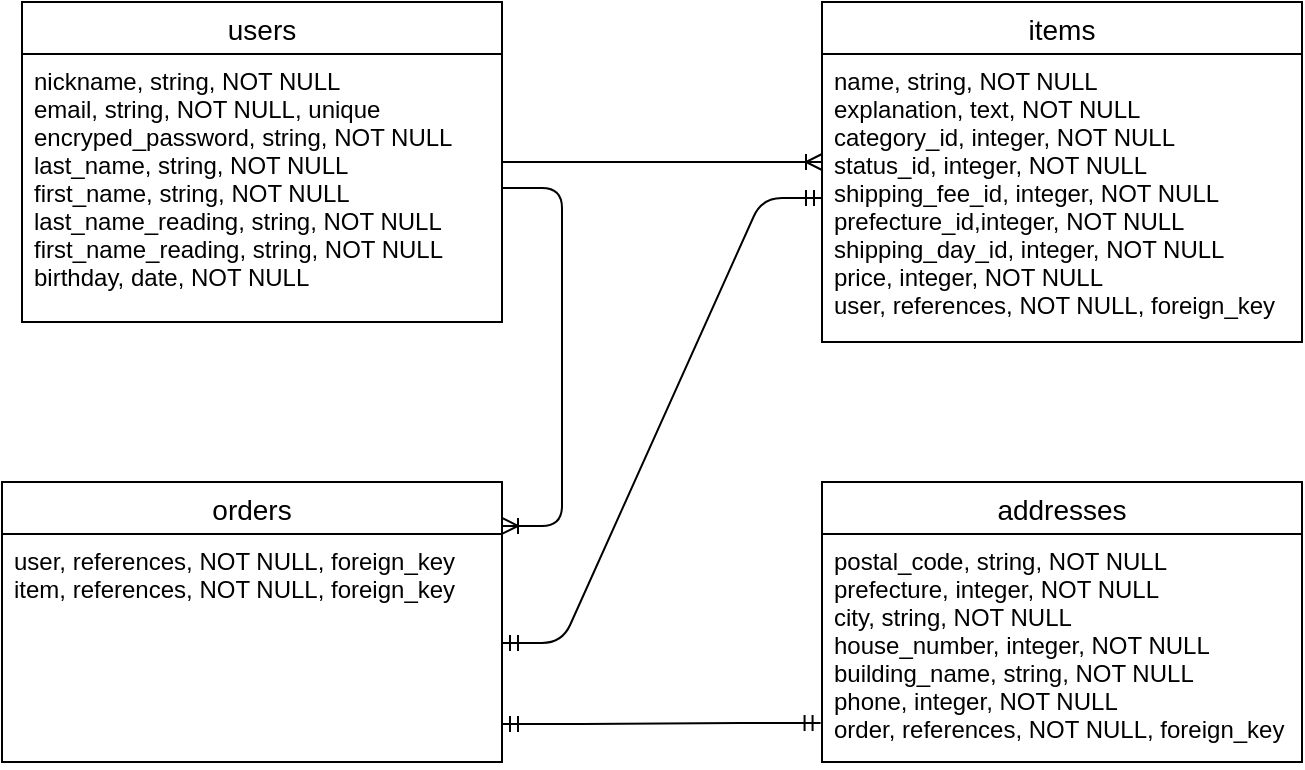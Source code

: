 <mxfile>
    <diagram id="ZGMxFDYuT92vshTVlM9m" name="ページ1">
        <mxGraphModel dx="913" dy="498" grid="1" gridSize="10" guides="1" tooltips="1" connect="1" arrows="1" fold="1" page="1" pageScale="1" pageWidth="850" pageHeight="1100" math="0" shadow="0">
            <root>
                <mxCell id="0"/>
                <mxCell id="1" parent="0"/>
                <mxCell id="2" value="users" style="swimlane;fontStyle=0;childLayout=stackLayout;horizontal=1;startSize=26;horizontalStack=0;resizeParent=1;resizeParentMax=0;resizeLast=0;collapsible=1;marginBottom=0;align=center;fontSize=14;" parent="1" vertex="1">
                    <mxGeometry x="80" y="200" width="240" height="160" as="geometry"/>
                </mxCell>
                <mxCell id="3" value="nickname, string, NOT NULL&#10;email, string, NOT NULL, unique&#10;encryped_password, string, NOT NULL&#10;last_name, string, NOT NULL&#10;first_name, string, NOT NULL&#10;last_name_reading, string, NOT NULL&#10;first_name_reading, string, NOT NULL&#10;birthday, date, NOT NULL" style="text;strokeColor=none;fillColor=none;spacingLeft=4;spacingRight=4;overflow=hidden;rotatable=0;points=[[0,0.5],[1,0.5]];portConstraint=eastwest;fontSize=12;" parent="2" vertex="1">
                    <mxGeometry y="26" width="240" height="134" as="geometry"/>
                </mxCell>
                <mxCell id="6" value="items" style="swimlane;fontStyle=0;childLayout=stackLayout;horizontal=1;startSize=26;horizontalStack=0;resizeParent=1;resizeParentMax=0;resizeLast=0;collapsible=1;marginBottom=0;align=center;fontSize=14;" parent="1" vertex="1">
                    <mxGeometry x="480" y="200" width="240" height="170" as="geometry"/>
                </mxCell>
                <mxCell id="7" value="name, string, NOT NULL&#10;explanation, text, NOT NULL&#10;category_id, integer, NOT NULL&#10;status_id, integer, NOT NULL&#10;shipping_fee_id, integer, NOT NULL&#10;prefecture_id,integer, NOT NULL&#10;shipping_day_id, integer, NOT NULL&#10;price, integer, NOT NULL&#10;user, references, NOT NULL, foreign_key" style="text;strokeColor=none;fillColor=none;spacingLeft=4;spacingRight=4;overflow=hidden;rotatable=0;points=[[0,0.5],[1,0.5]];portConstraint=eastwest;fontSize=12;" parent="6" vertex="1">
                    <mxGeometry y="26" width="240" height="144" as="geometry"/>
                </mxCell>
                <mxCell id="14" style="edgeStyle=none;html=1;entryX=0.486;entryY=1;entryDx=0;entryDy=0;entryPerimeter=0;" parent="6" source="6" target="7" edge="1">
                    <mxGeometry relative="1" as="geometry"/>
                </mxCell>
                <mxCell id="10" value="orders" style="swimlane;fontStyle=0;childLayout=stackLayout;horizontal=1;startSize=26;horizontalStack=0;resizeParent=1;resizeParentMax=0;resizeLast=0;collapsible=1;marginBottom=0;align=center;fontSize=14;" parent="1" vertex="1">
                    <mxGeometry x="70" y="440" width="250" height="140" as="geometry"/>
                </mxCell>
                <mxCell id="11" value="user, references, NOT NULL, foreign_key&#10;item, references, NOT NULL, foreign_key " style="text;strokeColor=none;fillColor=none;spacingLeft=4;spacingRight=4;overflow=hidden;rotatable=0;points=[[0,0.5],[1,0.5]];portConstraint=eastwest;fontSize=12;" parent="10" vertex="1">
                    <mxGeometry y="26" width="250" height="114" as="geometry"/>
                </mxCell>
                <mxCell id="17" value="" style="edgeStyle=entityRelationEdgeStyle;fontSize=12;html=1;endArrow=ERoneToMany;" edge="1" parent="1">
                    <mxGeometry width="100" height="100" relative="1" as="geometry">
                        <mxPoint x="320" y="280" as="sourcePoint"/>
                        <mxPoint x="480" y="280" as="targetPoint"/>
                    </mxGeometry>
                </mxCell>
                <mxCell id="18" value="" style="edgeStyle=entityRelationEdgeStyle;fontSize=12;html=1;endArrow=ERoneToMany;entryX=1;entryY=0.157;entryDx=0;entryDy=0;entryPerimeter=0;" edge="1" parent="1" source="3" target="10">
                    <mxGeometry width="100" height="100" relative="1" as="geometry">
                        <mxPoint x="160" y="360.06" as="sourcePoint"/>
                        <mxPoint x="316.16" y="360.0" as="targetPoint"/>
                    </mxGeometry>
                </mxCell>
                <mxCell id="19" value="addresses" style="swimlane;fontStyle=0;childLayout=stackLayout;horizontal=1;startSize=26;horizontalStack=0;resizeParent=1;resizeParentMax=0;resizeLast=0;collapsible=1;marginBottom=0;align=center;fontSize=14;" vertex="1" parent="1">
                    <mxGeometry x="480" y="440" width="240" height="140" as="geometry"/>
                </mxCell>
                <mxCell id="20" value="postal_code, string, NOT NULL&#10;prefecture, integer, NOT NULL&#10;city, string, NOT NULL&#10;house_number, integer, NOT NULL&#10;building_name, string, NOT NULL&#10;phone, integer, NOT NULL&#10;order, references, NOT NULL, foreign_key" style="text;strokeColor=none;fillColor=none;spacingLeft=4;spacingRight=4;overflow=hidden;rotatable=0;points=[[0,0.5],[1,0.5]];portConstraint=eastwest;fontSize=12;" vertex="1" parent="19">
                    <mxGeometry y="26" width="240" height="114" as="geometry"/>
                </mxCell>
                <mxCell id="24" value="" style="edgeStyle=entityRelationEdgeStyle;fontSize=12;html=1;endArrow=ERmandOne;startArrow=ERmandOne;entryX=-0.003;entryY=0.829;entryDx=0;entryDy=0;entryPerimeter=0;" edge="1" parent="1" target="20">
                    <mxGeometry width="100" height="100" relative="1" as="geometry">
                        <mxPoint x="320" y="561" as="sourcePoint"/>
                        <mxPoint x="420" y="450" as="targetPoint"/>
                    </mxGeometry>
                </mxCell>
                <mxCell id="26" value="" style="edgeStyle=entityRelationEdgeStyle;fontSize=12;html=1;endArrow=ERmandOne;startArrow=ERmandOne;entryX=0;entryY=0.5;entryDx=0;entryDy=0;" edge="1" parent="1" target="7">
                    <mxGeometry width="100" height="100" relative="1" as="geometry">
                        <mxPoint x="320" y="520.49" as="sourcePoint"/>
                        <mxPoint x="479.28" y="519.996" as="targetPoint"/>
                    </mxGeometry>
                </mxCell>
            </root>
        </mxGraphModel>
    </diagram>
</mxfile>